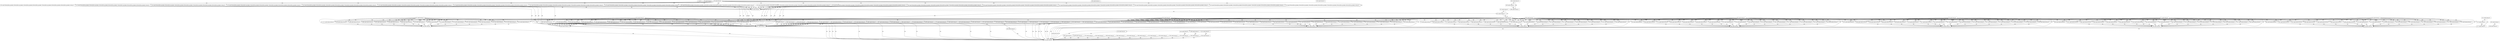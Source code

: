 digraph G {
  "1: match () ...
" [shape=box, ];
  "90: match (event_id) ...
" [shape=box, ];
  "96: match (event_id) ...
" [shape=box, ];
  "115: match (forward_flow_ip_header_2,forward_flow_tcp_header_1,forward_flow_ip_header_6,forward_flow_ip_header_7,forward_flow_tcp_header_0,forward_flow_ip_header_4,forward_flow_ip_header_5,event_id) ...
" [
  shape=box, ];
  "120: match (forward_flow_ip_header_2,forward_flow_tcp_header_1,forward_flow_ip_header_6,forward_flow_ip_header_7,forward_flow_tcp_header_0,forward_flow_ip_header_4,forward_flow_ip_header_5,event_id) ...
" [
  shape=box, ];
  "125: match (forward_flow_ip_header_2,forward_flow_tcp_header_1,forward_flow_ip_header_6,forward_flow_ip_header_7,forward_flow_tcp_header_0,forward_flow_ip_header_4,forward_flow_ip_header_5,event_id) ...
" [
  shape=box, ];
  "130: match (forward_flow_ip_header_2,forward_flow_tcp_header_1,forward_flow_ip_header_6,forward_flow_ip_header_7,forward_flow_tcp_header_0,forward_flow_ip_header_4,forward_flow_ip_header_5,event_id) ...
" [
  shape=box, ];
  "135: match (forward_flow_ip_header_2,forward_flow_tcp_header_1,forward_flow_ip_header_6,forward_flow_ip_header_7,forward_flow_tcp_header_0,forward_flow_ip_header_4,forward_flow_ip_header_5,event_id) ...
" [
  shape=box, ];
  "140: match (forward_flow_ip_header_2,forward_flow_tcp_header_1,forward_flow_ip_header_6,forward_flow_ip_header_7,forward_flow_tcp_header_0,forward_flow_ip_header_4,forward_flow_ip_header_5,event_id) ...
" [
  shape=box, ];
  "145: match (forward_flow_ip_header_2,forward_flow_tcp_header_1,forward_flow_ip_header_6,forward_flow_ip_header_7,forward_flow_tcp_header_0,forward_flow_ip_header_4,forward_flow_ip_header_5,event_id) ...
" [
  shape=box, ];
  "150: match (forward_flow_ip_header_2,forward_flow_tcp_header_1,forward_flow_ip_header_6,forward_flow_ip_header_7,forward_flow_tcp_header_0,forward_flow_ip_header_4,forward_flow_ip_header_5,event_id) ...
" [
  shape=box, ];
  "155: match (forward_flow_ip_header_2,forward_flow_tcp_header_1,forward_flow_ip_header_6,forward_flow_ip_header_7,forward_flow_tcp_header_0,forward_flow_ip_header_4,forward_flow_ip_header_5,event_id) ...
" [
  shape=box, ];
  "160: match (forward_flow_ip_header_2,forward_flow_tcp_header_1,forward_flow_ip_header_6,forward_flow_ip_header_7,forward_flow_tcp_header_0,forward_flow_ip_header_4,forward_flow_ip_header_5,event_id) ...
" [
  shape=box, ];
  "165: match (forward_flow_ip_header_2,forward_flow_tcp_header_1,forward_flow_ip_header_6,forward_flow_ip_header_7,forward_flow_tcp_header_0,forward_flow_ip_header_4,forward_flow_ip_header_5,event_id) ...
" [
  shape=box, ];
  "170: match (forward_flow_ip_header_2,forward_flow_tcp_header_1,forward_flow_ip_header_6,forward_flow_ip_header_7,forward_flow_tcp_header_0,forward_flow_ip_header_4,forward_flow_ip_header_5,event_id) ...
" [
  shape=box, ];
  "175: match (forward_flow_ip_header_2,forward_flow_tcp_header_1,forward_flow_ip_header_6,forward_flow_ip_header_7,forward_flow_tcp_header_0,forward_flow_ip_header_4,forward_flow_ip_header_5,event_id) ...
" [
  shape=box, ];
  "180: match (forward_flow_ip_header_2,forward_flow_tcp_header_1,forward_flow_ip_header_6,forward_flow_ip_header_7,forward_flow_tcp_header_0,forward_flow_ip_header_4,forward_flow_ip_header_5,event_id) ...
" [
  shape=box, ];
  "185: match (forward_flow_ip_header_2,forward_flow_tcp_header_1,forward_flow_ip_header_6,forward_flow_ip_header_7,forward_flow_tcp_header_0,forward_flow_ip_header_4,forward_flow_ip_header_5,event_id) ...
" [
  shape=box, ];
  "190: match (forward_flow_ip_header_2,forward_flow_tcp_header_1,forward_flow_ip_header_6,forward_flow_ip_header_7,forward_flow_tcp_header_0,forward_flow_ip_header_4,forward_flow_ip_header_5,event_id) ...
" [
  shape=box, ];
  "195: match (forward_flow_ip_header_2,forward_flow_tcp_header_1,forward_flow_ip_header_6,forward_flow_ip_header_7,forward_flow_tcp_header_0,forward_flow_ip_header_4,forward_flow_ip_header_5,event_id) ...
" [
  shape=box, ];
  "200: match (forward_flow_ip_header_2,forward_flow_tcp_header_1,forward_flow_ip_header_6,forward_flow_ip_header_7,forward_flow_tcp_header_0,forward_flow_ip_header_4,forward_flow_ip_header_5,event_id) ...
" [
  shape=box, ];
  "207: match (event_id) ...
" [shape=box, ];
  "210: match (event_id) ...
" [shape=box, ];
  "231: match (event_id) ...
" [shape=box, ];
  "237: match (event_id) ...
" [shape=box, ];
  "244: match (event_id) ...
" [shape=box, ];
  "250: match (event_id) ...
" [shape=box, ];
  "257: match (event_id) ...
" [shape=box, ];
  "264: match (event_id) ...
" [shape=box, ];
  "271: match (event_id) ...
" [shape=box, ];
  "278: match (event_id) ...
" [shape=box, ];
  "285: match (event_id) ...
" [shape=box, ];
  "292: match (event_id) ...
" [shape=box, ];
  "296: match (path_id,event_id) ...
" [shape=box, ];
  "301: match (path_id,event_id) ...
" [shape=box, ];
  "310: match (path_id,event_id) ...
" [shape=box, ];
  "316: match (path_id,event_id) ...
" [shape=box, ];
  "322: match (path_id,event_id) ...
" [shape=box, ];
  "328: match (path_id,event_id) ...
" [shape=box, ];
  "334: match (path_id,event_id) ...
" [shape=box, ];
  "340: match (path_id,event_id) ...
" [shape=box, ];
  "346: match (path_id,event_id) ...
" [shape=box, ];
  "349: match (path_id,event_id) ...
" [shape=box, ];
  "354: match (path_id,event_id) ...
" [shape=box, ];
  "363: match (path_id,event_id) ...
" [shape=box, ];
  "369: match (path_id,event_id) ...
" [shape=box, ];
  "375: match (path_id,event_id) ...
" [shape=box, ];
  "381: match (path_id,event_id) ...
" [shape=box, ];
  "387: match (path_id,event_id) ...
" [shape=box, ];
  "393: match (path_id,event_id) ...
" [shape=box, ];
  "399: match (path_id,event_id) ...
" [shape=box, ];
  "402: match (path_id,event_id) ...
" [shape=box, ];
  "407: match (path_id,event_id) ...
" [shape=box, ];
  "416: match (path_id,event_id) ...
" [shape=box, ];
  "422: match (path_id,event_id) ...
" [shape=box, ];
  "428: match (path_id,event_id) ...
" [shape=box, ];
  "434: match (path_id,event_id) ...
" [shape=box, ];
  "440: match (path_id,event_id) ...
" [shape=box, ];
  "446: match (path_id,event_id) ...
" [shape=box, ];
  "452: match (path_id,event_id) ...
" [shape=box, ];
  "455: match (path_id,event_id) ...
" [shape=box, ];
  "460: match (path_id,event_id) ...
" [shape=box, ];
  "469: match (path_id,event_id) ...
" [shape=box, ];
  "475: match (path_id,event_id) ...
" [shape=box, ];
  "481: match (path_id,event_id) ...
" [shape=box, ];
  "487: match (path_id,event_id) ...
" [shape=box, ];
  "493: match (path_id,event_id) ...
" [shape=box, ];
  "499: match (path_id,event_id) ...
" [shape=box, ];
  "505: match (path_id,event_id) ...
" [shape=box, ];
  "508: match (path_id,event_id) ...
" [shape=box, ];
  "513: match (path_id,event_id) ...
" [shape=box, ];
  "522: match (path_id,event_id) ...
" [shape=box, ];
  "528: match (path_id,event_id) ...
" [shape=box, ];
  "534: match (path_id,event_id) ...
" [shape=box, ];
  "540: match (path_id,event_id) ...
" [shape=box, ];
  "546: match (path_id,event_id) ...
" [shape=box, ];
  "552: match (path_id,event_id) ...
" [shape=box, ];
  "558: match (path_id,event_id) ...
" [shape=box, ];
  "561: match (path_id,event_id) ...
" [shape=box, ];
  "566: match (path_id,event_id) ...
" [shape=box, ];
  "575: match (path_id,event_id) ...
" [shape=box, ];
  "581: match (path_id,event_id) ...
" [shape=box, ];
  "587: match (path_id,event_id) ...
" [shape=box, ];
  "593: match (path_id,event_id) ...
" [shape=box, ];
  "599: match (path_id,event_id) ...
" [shape=box, ];
  "605: match (path_id,event_id) ...
" [shape=box, ];
  "611: match (path_id,event_id) ...
" [shape=box, ];
  "614: match (path_id,event_id) ...
" [shape=box, ];
  "619: match (path_id,event_id) ...
" [shape=box, ];
  "628: match (path_id,event_id) ...
" [shape=box, ];
  "634: match (path_id,event_id) ...
" [shape=box, ];
  "640: match (path_id,event_id) ...
" [shape=box, ];
  "646: match (path_id,event_id) ...
" [shape=box, ];
  "652: match (path_id,event_id) ...
" [shape=box, ];
  "658: match (path_id,event_id) ...
" [shape=box, ];
  "664: match (path_id,event_id) ...
" [shape=box, ];
  "667: match (path_id,event_id) ...
" [shape=box, ];
  "672: match (path_id,event_id) ...
" [shape=box, ];
  "681: match (path_id,event_id) ...
" [shape=box, ];
  "687: match (path_id,event_id) ...
" [shape=box, ];
  "693: match (path_id,event_id) ...
" [shape=box, ];
  "699: match (path_id,event_id) ...
" [shape=box, ];
  "705: match (path_id,event_id) ...
" [shape=box, ];
  "711: match (path_id,event_id) ...
" [shape=box, ];
  "717: match (path_id,event_id) ...
" [shape=box, ];
  "720: match (path_id,event_id) ...
" [shape=box, ];
  "725: match (path_id,event_id) ...
" [shape=box, ];
  "734: match (path_id,event_id) ...
" [shape=box, ];
  "740: match (path_id,event_id) ...
" [shape=box, ];
  "746: match (path_id,event_id) ...
" [shape=box, ];
  "752: match (path_id,event_id) ...
" [shape=box, ];
  "758: match (path_id,event_id) ...
" [shape=box, ];
  "764: match (path_id,event_id) ...
" [shape=box, ];
  "770: match (path_id,event_id) ...
" [shape=box, ];
  "773: match (path_id,event_id) ...
" [shape=box, ];
  "778: match (path_id,event_id) ...
" [shape=box, ];
  "787: match (path_id,event_id) ...
" [shape=box, ];
  "793: match (path_id,event_id) ...
" [shape=box, ];
  "799: match (path_id,event_id) ...
" [shape=box, ];
  "805: match (path_id,event_id) ...
" [shape=box, ];
  "811: match (path_id,event_id) ...
" [shape=box, ];
  "817: match (path_id,event_id) ...
" [shape=box, ];
  "823: match (path_id,event_id) ...
" [shape=box, ];
  "826: match (path_id,event_id) ...
" [shape=box, ];
  "831: match (path_id,event_id) ...
" [shape=box, ];
  "840: match (path_id,event_id) ...
" [shape=box, ];
  "846: match (path_id,event_id) ...
" [shape=box, ];
  "852: match (path_id,event_id) ...
" [shape=box, ];
  "858: match (path_id,event_id) ...
" [shape=box, ];
  "864: match (path_id,event_id) ...
" [shape=box, ];
  "870: match (path_id,event_id) ...
" [shape=box, ];
  "876: match (path_id,event_id) ...
" [shape=box, ];
  "879: match (path_id,event_id) ...
" [shape=box, ];
  "884: match (path_id,event_id) ...
" [shape=box, ];
  "893: match (path_id,event_id) ...
" [shape=box, ];
  "899: match (path_id,event_id) ...
" [shape=box, ];
  "905: match (path_id,event_id) ...
" [shape=box, ];
  "911: match (path_id,event_id) ...
" [shape=box, ];
  "917: match (path_id,event_id) ...
" [shape=box, ];
  "923: match (path_id,event_id) ...
" [shape=box, ];
  "929: match (path_id,event_id) ...
" [shape=box, ];
  "932: match (path_id,event_id) ...
" [shape=box, ];
  "937: match (path_id,event_id) ...
" [shape=box, ];
  "946: match (path_id,event_id) ...
" [shape=box, ];
  "952: match (path_id,event_id) ...
" [shape=box, ];
  "958: match (path_id,event_id) ...
" [shape=box, ];
  "964: match (path_id,event_id) ...
" [shape=box, ];
  "970: match (path_id,event_id) ...
" [shape=box, ];
  "976: match (path_id,event_id) ...
" [shape=box, ];
  "982: match (path_id,event_id) ...
" [shape=box, ];
  "985: match (path_id,event_id) ...
" [shape=box, ];
  "990: match (path_id,event_id) ...
" [shape=box, ];
  "999: match (path_id,event_id) ...
" [shape=box, ];
  "1005: match (path_id,event_id) ...
" [shape=box, ];
  "1011: match (path_id,event_id) ...
" [shape=box, ];
  "1017: match (path_id,event_id) ...
" [shape=box, ];
  "1023: match (path_id,event_id) ...
" [shape=box, ];
  "1029: match (path_id,event_id) ...
" [shape=box, ];
  "1035: match (path_id,event_id) ...
" [shape=box, ];
  "1038: match (path_id,event_id) ...
" [shape=box, ];
  "1043: match (path_id,event_id) ...
" [shape=box, ];
  "1052: match (path_id,event_id) ...
" [shape=box, ];
  "1058: match (path_id,event_id) ...
" [shape=box, ];
  "1064: match (path_id,event_id) ...
" [shape=box, ];
  "1070: match (path_id,event_id) ...
" [shape=box, ];
  "1076: match (path_id,event_id) ...
" [shape=box, ];
  "1082: match (path_id,event_id) ...
" [shape=box, ];
  "1088: match (path_id,event_id) ...
" [shape=box, ];
  "1091: match (path_id,event_id) ...
" [shape=box, ];
  "1096: match (path_id,event_id) ...
" [shape=box, ];
  "1105: match (path_id,event_id) ...
" [shape=box, ];
  "1111: match (path_id,event_id) ...
" [shape=box, ];
  "1117: match (path_id,event_id) ...
" [shape=box, ];
  "1123: match (path_id,event_id) ...
" [shape=box, ];
  "1129: match (path_id,event_id) ...
" [shape=box, ];
  "1135: match (path_id,event_id) ...
" [shape=box, ];
  "1141: match (path_id,event_id) ...
" [shape=box, ];
  "1144: match (path_id,event_id) ...
" [shape=box, ];
  "1151: match (event_id) ...
" [shape=box, ];
  "1172: match (event_id) ...
" [shape=box, ];
  "1177: match (event_id) ...
" [shape=box, ];
  "1182: match (event_id) ...
" [shape=box, ];
  "1188: match (event_id) ...
" [shape=box, ];
  "1190: match (event_id) ...
" [shape=box, ];
  "1196: match (event_id) ...
" [shape=box, ];
  "1202: match (event_id) ...
" [shape=box, ];
  "1209: match (event_id) ...
" [shape=box, ];
  "1214: match (event_id) ...
" [shape=box, ];
  "1221: match (event_id) ...
" [shape=box, ];
  "1224: match (event_id) ...
" [shape=box, ];
  "1228: match (event_id) ...
" [shape=box, ];
  "1232: match (event_id) ...
" [shape=box, ];
  "1238: match (event_id) ...
" [shape=box, ];
  "1242: match (event_id) ...
" [shape=box, ];
  "1246: match (event_id) ...
" [shape=box, ];
  "1250: match (event_id) ...
" [shape=box, ];
  "1254: match (event_id) ...
" [shape=box, ];
  "1258: match (event_id) ...
" [shape=box, ];
  "1262: match (event_id) ...
" [shape=box, ];
  "1266: match (event_id) ...
" [shape=box, ];
  "1270: match (event_id) ...
" [shape=box, ];
  "1276: match (event_id) ...
" [shape=box, ];
  "1282: match (event_id) ...
" [shape=box, ];
  "1288: match (event_id) ...
" [shape=box, ];
  "1294: match (event_id) ...
" [shape=box, ];
  "1300: match (event_id) ...
" [shape=box, ];
  "1306: match (event_id) ...
" [shape=box, ];
  "1312: match (event_id) ...
" [shape=box, ];
  "1318: match (event_id) ...
" [shape=box, ];
  "1324: match (event_id) ...
" [shape=box, ];
  "1328: match (event_id) ...
" [shape=box, ];
  "1332: match (event_id) ...
" [shape=box, ];
  "1336: match (event_id) ...
" [shape=box, ];
  "1340: match (event_id) ...
" [shape=box, ];
  "1344: match (event_id) ...
" [shape=box, ];
  "1348: match (event_id) ...
" [shape=box, ];
  "1352: match (event_id) ...
" [shape=box, ];
  "1356: match (event_id) ...
" [shape=box, ];
  "1360: match (event_id) ...
" [shape=box, ];
  "1364: match (event_id) ...
" [shape=box, ];
  "1368: match (event_id) ...
" [shape=box, ];
  "1372: match (event_id) ...
" [shape=box, ];
  "1376: match (event_id) ...
" [shape=box, ];
  "1380: match (event_id) ...
" [shape=box, ];
  "1384: match (event_id) ...
" [shape=box, ];
  "1388: match (event_id) ...
" [shape=box, ];
  "1392: match (event_id) ...
" [shape=box, ];
  "1396: match (event_id) ...
" [shape=box, ];
  "1400: match (event_id) ...
" [shape=box, ];
  "1404: match (event_id) ...
" [shape=box, ];
  "1408: match (event_id) ...
" [shape=box, ];
  "1412: match (event_id) ...
" [shape=box, ];
  "1545: match (event_id) ...
" [shape=box, ];
  "1597: match (event_id) ...
" [shape=box, ];
  "1601: match (event_id) ...
" [shape=box, ];
  "1620: match (event_id) ...
" [shape=box, ];
  "1668: match (event_id) ...
" [shape=box, ];
  
  
  "96: match (event_id) ...
" -> "115: match (forward_flow_ip_header_2,forward_flow_tcp_header_1,forward_flow_ip_header_6,forward_flow_ip_header_7,forward_flow_tcp_header_0,forward_flow_ip_header_4,forward_flow_ip_header_5,event_id) ...
" [
  label="WW", ];
  "96: match (event_id) ...
" -> "120: match (forward_flow_ip_header_2,forward_flow_tcp_header_1,forward_flow_ip_header_6,forward_flow_ip_header_7,forward_flow_tcp_header_0,forward_flow_ip_header_4,forward_flow_ip_header_5,event_id) ...
" [
  label="WW", ];
  "96: match (event_id) ...
" -> "125: match (forward_flow_ip_header_2,forward_flow_tcp_header_1,forward_flow_ip_header_6,forward_flow_ip_header_7,forward_flow_tcp_header_0,forward_flow_ip_header_4,forward_flow_ip_header_5,event_id) ...
" [
  label="WW", ];
  "96: match (event_id) ...
" -> "130: match (forward_flow_ip_header_2,forward_flow_tcp_header_1,forward_flow_ip_header_6,forward_flow_ip_header_7,forward_flow_tcp_header_0,forward_flow_ip_header_4,forward_flow_ip_header_5,event_id) ...
" [
  label="WW", ];
  "96: match (event_id) ...
" -> "135: match (forward_flow_ip_header_2,forward_flow_tcp_header_1,forward_flow_ip_header_6,forward_flow_ip_header_7,forward_flow_tcp_header_0,forward_flow_ip_header_4,forward_flow_ip_header_5,event_id) ...
" [
  label="WW", ];
  "96: match (event_id) ...
" -> "140: match (forward_flow_ip_header_2,forward_flow_tcp_header_1,forward_flow_ip_header_6,forward_flow_ip_header_7,forward_flow_tcp_header_0,forward_flow_ip_header_4,forward_flow_ip_header_5,event_id) ...
" [
  label="WW", ];
  "96: match (event_id) ...
" -> "145: match (forward_flow_ip_header_2,forward_flow_tcp_header_1,forward_flow_ip_header_6,forward_flow_ip_header_7,forward_flow_tcp_header_0,forward_flow_ip_header_4,forward_flow_ip_header_5,event_id) ...
" [
  label="WW", ];
  "96: match (event_id) ...
" -> "150: match (forward_flow_ip_header_2,forward_flow_tcp_header_1,forward_flow_ip_header_6,forward_flow_ip_header_7,forward_flow_tcp_header_0,forward_flow_ip_header_4,forward_flow_ip_header_5,event_id) ...
" [
  label="WW", ];
  "96: match (event_id) ...
" -> "155: match (forward_flow_ip_header_2,forward_flow_tcp_header_1,forward_flow_ip_header_6,forward_flow_ip_header_7,forward_flow_tcp_header_0,forward_flow_ip_header_4,forward_flow_ip_header_5,event_id) ...
" [
  label="WW", ];
  "96: match (event_id) ...
" -> "160: match (forward_flow_ip_header_2,forward_flow_tcp_header_1,forward_flow_ip_header_6,forward_flow_ip_header_7,forward_flow_tcp_header_0,forward_flow_ip_header_4,forward_flow_ip_header_5,event_id) ...
" [
  label="WW", ];
  "96: match (event_id) ...
" -> "165: match (forward_flow_ip_header_2,forward_flow_tcp_header_1,forward_flow_ip_header_6,forward_flow_ip_header_7,forward_flow_tcp_header_0,forward_flow_ip_header_4,forward_flow_ip_header_5,event_id) ...
" [
  label="WW", ];
  "96: match (event_id) ...
" -> "170: match (forward_flow_ip_header_2,forward_flow_tcp_header_1,forward_flow_ip_header_6,forward_flow_ip_header_7,forward_flow_tcp_header_0,forward_flow_ip_header_4,forward_flow_ip_header_5,event_id) ...
" [
  label="WW", ];
  "96: match (event_id) ...
" -> "175: match (forward_flow_ip_header_2,forward_flow_tcp_header_1,forward_flow_ip_header_6,forward_flow_ip_header_7,forward_flow_tcp_header_0,forward_flow_ip_header_4,forward_flow_ip_header_5,event_id) ...
" [
  label="WW", ];
  "96: match (event_id) ...
" -> "180: match (forward_flow_ip_header_2,forward_flow_tcp_header_1,forward_flow_ip_header_6,forward_flow_ip_header_7,forward_flow_tcp_header_0,forward_flow_ip_header_4,forward_flow_ip_header_5,event_id) ...
" [
  label="WW", ];
  "96: match (event_id) ...
" -> "185: match (forward_flow_ip_header_2,forward_flow_tcp_header_1,forward_flow_ip_header_6,forward_flow_ip_header_7,forward_flow_tcp_header_0,forward_flow_ip_header_4,forward_flow_ip_header_5,event_id) ...
" [
  label="WW", ];
  "96: match (event_id) ...
" -> "190: match (forward_flow_ip_header_2,forward_flow_tcp_header_1,forward_flow_ip_header_6,forward_flow_ip_header_7,forward_flow_tcp_header_0,forward_flow_ip_header_4,forward_flow_ip_header_5,event_id) ...
" [
  label="WW", ];
  "96: match (event_id) ...
" -> "195: match (forward_flow_ip_header_2,forward_flow_tcp_header_1,forward_flow_ip_header_6,forward_flow_ip_header_7,forward_flow_tcp_header_0,forward_flow_ip_header_4,forward_flow_ip_header_5,event_id) ...
" [
  label="WW", ];
  "96: match (event_id) ...
" -> "200: match (forward_flow_ip_header_2,forward_flow_tcp_header_1,forward_flow_ip_header_6,forward_flow_ip_header_7,forward_flow_tcp_header_0,forward_flow_ip_header_4,forward_flow_ip_header_5,event_id) ...
" [
  label="WW", ];
  "96: match (event_id) ...
" -> "210: match (event_id) ...
" [label="WR", ];
  "115: match (forward_flow_ip_header_2,forward_flow_tcp_header_1,forward_flow_ip_header_6,forward_flow_ip_header_7,forward_flow_tcp_header_0,forward_flow_ip_header_4,forward_flow_ip_header_5,event_id) ...
" -> "210: match (event_id) ...
" [
  label="WR", ];
  "115: match (forward_flow_ip_header_2,forward_flow_tcp_header_1,forward_flow_ip_header_6,forward_flow_ip_header_7,forward_flow_tcp_header_0,forward_flow_ip_header_4,forward_flow_ip_header_5,event_id) ...
" -> "1597: match (event_id) ...
" [
  label="RW", ];
  "120: match (forward_flow_ip_header_2,forward_flow_tcp_header_1,forward_flow_ip_header_6,forward_flow_ip_header_7,forward_flow_tcp_header_0,forward_flow_ip_header_4,forward_flow_ip_header_5,event_id) ...
" -> "210: match (event_id) ...
" [
  label="WR", ];
  "120: match (forward_flow_ip_header_2,forward_flow_tcp_header_1,forward_flow_ip_header_6,forward_flow_ip_header_7,forward_flow_tcp_header_0,forward_flow_ip_header_4,forward_flow_ip_header_5,event_id) ...
" -> "1597: match (event_id) ...
" [
  label="RW", ];
  "125: match (forward_flow_ip_header_2,forward_flow_tcp_header_1,forward_flow_ip_header_6,forward_flow_ip_header_7,forward_flow_tcp_header_0,forward_flow_ip_header_4,forward_flow_ip_header_5,event_id) ...
" -> "210: match (event_id) ...
" [
  label="WR", ];
  "125: match (forward_flow_ip_header_2,forward_flow_tcp_header_1,forward_flow_ip_header_6,forward_flow_ip_header_7,forward_flow_tcp_header_0,forward_flow_ip_header_4,forward_flow_ip_header_5,event_id) ...
" -> "1597: match (event_id) ...
" [
  label="RW", ];
  "130: match (forward_flow_ip_header_2,forward_flow_tcp_header_1,forward_flow_ip_header_6,forward_flow_ip_header_7,forward_flow_tcp_header_0,forward_flow_ip_header_4,forward_flow_ip_header_5,event_id) ...
" -> "210: match (event_id) ...
" [
  label="WR", ];
  "130: match (forward_flow_ip_header_2,forward_flow_tcp_header_1,forward_flow_ip_header_6,forward_flow_ip_header_7,forward_flow_tcp_header_0,forward_flow_ip_header_4,forward_flow_ip_header_5,event_id) ...
" -> "1597: match (event_id) ...
" [
  label="RW", ];
  "135: match (forward_flow_ip_header_2,forward_flow_tcp_header_1,forward_flow_ip_header_6,forward_flow_ip_header_7,forward_flow_tcp_header_0,forward_flow_ip_header_4,forward_flow_ip_header_5,event_id) ...
" -> "210: match (event_id) ...
" [
  label="WR", ];
  "135: match (forward_flow_ip_header_2,forward_flow_tcp_header_1,forward_flow_ip_header_6,forward_flow_ip_header_7,forward_flow_tcp_header_0,forward_flow_ip_header_4,forward_flow_ip_header_5,event_id) ...
" -> "1597: match (event_id) ...
" [
  label="RW", ];
  "140: match (forward_flow_ip_header_2,forward_flow_tcp_header_1,forward_flow_ip_header_6,forward_flow_ip_header_7,forward_flow_tcp_header_0,forward_flow_ip_header_4,forward_flow_ip_header_5,event_id) ...
" -> "210: match (event_id) ...
" [
  label="WR", ];
  "140: match (forward_flow_ip_header_2,forward_flow_tcp_header_1,forward_flow_ip_header_6,forward_flow_ip_header_7,forward_flow_tcp_header_0,forward_flow_ip_header_4,forward_flow_ip_header_5,event_id) ...
" -> "1597: match (event_id) ...
" [
  label="RW", ];
  "145: match (forward_flow_ip_header_2,forward_flow_tcp_header_1,forward_flow_ip_header_6,forward_flow_ip_header_7,forward_flow_tcp_header_0,forward_flow_ip_header_4,forward_flow_ip_header_5,event_id) ...
" -> "210: match (event_id) ...
" [
  label="WR", ];
  "145: match (forward_flow_ip_header_2,forward_flow_tcp_header_1,forward_flow_ip_header_6,forward_flow_ip_header_7,forward_flow_tcp_header_0,forward_flow_ip_header_4,forward_flow_ip_header_5,event_id) ...
" -> "1597: match (event_id) ...
" [
  label="RW", ];
  "150: match (forward_flow_ip_header_2,forward_flow_tcp_header_1,forward_flow_ip_header_6,forward_flow_ip_header_7,forward_flow_tcp_header_0,forward_flow_ip_header_4,forward_flow_ip_header_5,event_id) ...
" -> "210: match (event_id) ...
" [
  label="WR", ];
  "150: match (forward_flow_ip_header_2,forward_flow_tcp_header_1,forward_flow_ip_header_6,forward_flow_ip_header_7,forward_flow_tcp_header_0,forward_flow_ip_header_4,forward_flow_ip_header_5,event_id) ...
" -> "1597: match (event_id) ...
" [
  label="RW", ];
  "155: match (forward_flow_ip_header_2,forward_flow_tcp_header_1,forward_flow_ip_header_6,forward_flow_ip_header_7,forward_flow_tcp_header_0,forward_flow_ip_header_4,forward_flow_ip_header_5,event_id) ...
" -> "210: match (event_id) ...
" [
  label="WR", ];
  "155: match (forward_flow_ip_header_2,forward_flow_tcp_header_1,forward_flow_ip_header_6,forward_flow_ip_header_7,forward_flow_tcp_header_0,forward_flow_ip_header_4,forward_flow_ip_header_5,event_id) ...
" -> "1597: match (event_id) ...
" [
  label="RW", ];
  "160: match (forward_flow_ip_header_2,forward_flow_tcp_header_1,forward_flow_ip_header_6,forward_flow_ip_header_7,forward_flow_tcp_header_0,forward_flow_ip_header_4,forward_flow_ip_header_5,event_id) ...
" -> "210: match (event_id) ...
" [
  label="WR", ];
  "160: match (forward_flow_ip_header_2,forward_flow_tcp_header_1,forward_flow_ip_header_6,forward_flow_ip_header_7,forward_flow_tcp_header_0,forward_flow_ip_header_4,forward_flow_ip_header_5,event_id) ...
" -> "1597: match (event_id) ...
" [
  label="RW", ];
  "165: match (forward_flow_ip_header_2,forward_flow_tcp_header_1,forward_flow_ip_header_6,forward_flow_ip_header_7,forward_flow_tcp_header_0,forward_flow_ip_header_4,forward_flow_ip_header_5,event_id) ...
" -> "210: match (event_id) ...
" [
  label="WR", ];
  "165: match (forward_flow_ip_header_2,forward_flow_tcp_header_1,forward_flow_ip_header_6,forward_flow_ip_header_7,forward_flow_tcp_header_0,forward_flow_ip_header_4,forward_flow_ip_header_5,event_id) ...
" -> "1597: match (event_id) ...
" [
  label="RW", ];
  "170: match (forward_flow_ip_header_2,forward_flow_tcp_header_1,forward_flow_ip_header_6,forward_flow_ip_header_7,forward_flow_tcp_header_0,forward_flow_ip_header_4,forward_flow_ip_header_5,event_id) ...
" -> "210: match (event_id) ...
" [
  label="WR", ];
  "170: match (forward_flow_ip_header_2,forward_flow_tcp_header_1,forward_flow_ip_header_6,forward_flow_ip_header_7,forward_flow_tcp_header_0,forward_flow_ip_header_4,forward_flow_ip_header_5,event_id) ...
" -> "1597: match (event_id) ...
" [
  label="RW", ];
  "175: match (forward_flow_ip_header_2,forward_flow_tcp_header_1,forward_flow_ip_header_6,forward_flow_ip_header_7,forward_flow_tcp_header_0,forward_flow_ip_header_4,forward_flow_ip_header_5,event_id) ...
" -> "210: match (event_id) ...
" [
  label="WR", ];
  "175: match (forward_flow_ip_header_2,forward_flow_tcp_header_1,forward_flow_ip_header_6,forward_flow_ip_header_7,forward_flow_tcp_header_0,forward_flow_ip_header_4,forward_flow_ip_header_5,event_id) ...
" -> "1597: match (event_id) ...
" [
  label="RW", ];
  "180: match (forward_flow_ip_header_2,forward_flow_tcp_header_1,forward_flow_ip_header_6,forward_flow_ip_header_7,forward_flow_tcp_header_0,forward_flow_ip_header_4,forward_flow_ip_header_5,event_id) ...
" -> "210: match (event_id) ...
" [
  label="WR", ];
  "180: match (forward_flow_ip_header_2,forward_flow_tcp_header_1,forward_flow_ip_header_6,forward_flow_ip_header_7,forward_flow_tcp_header_0,forward_flow_ip_header_4,forward_flow_ip_header_5,event_id) ...
" -> "1597: match (event_id) ...
" [
  label="RW", ];
  "185: match (forward_flow_ip_header_2,forward_flow_tcp_header_1,forward_flow_ip_header_6,forward_flow_ip_header_7,forward_flow_tcp_header_0,forward_flow_ip_header_4,forward_flow_ip_header_5,event_id) ...
" -> "210: match (event_id) ...
" [
  label="WR", ];
  "185: match (forward_flow_ip_header_2,forward_flow_tcp_header_1,forward_flow_ip_header_6,forward_flow_ip_header_7,forward_flow_tcp_header_0,forward_flow_ip_header_4,forward_flow_ip_header_5,event_id) ...
" -> "1597: match (event_id) ...
" [
  label="RW", ];
  "190: match (forward_flow_ip_header_2,forward_flow_tcp_header_1,forward_flow_ip_header_6,forward_flow_ip_header_7,forward_flow_tcp_header_0,forward_flow_ip_header_4,forward_flow_ip_header_5,event_id) ...
" -> "210: match (event_id) ...
" [
  label="WR", ];
  "190: match (forward_flow_ip_header_2,forward_flow_tcp_header_1,forward_flow_ip_header_6,forward_flow_ip_header_7,forward_flow_tcp_header_0,forward_flow_ip_header_4,forward_flow_ip_header_5,event_id) ...
" -> "1597: match (event_id) ...
" [
  label="RW", ];
  "195: match (forward_flow_ip_header_2,forward_flow_tcp_header_1,forward_flow_ip_header_6,forward_flow_ip_header_7,forward_flow_tcp_header_0,forward_flow_ip_header_4,forward_flow_ip_header_5,event_id) ...
" -> "210: match (event_id) ...
" [
  label="WR", ];
  "195: match (forward_flow_ip_header_2,forward_flow_tcp_header_1,forward_flow_ip_header_6,forward_flow_ip_header_7,forward_flow_tcp_header_0,forward_flow_ip_header_4,forward_flow_ip_header_5,event_id) ...
" -> "1597: match (event_id) ...
" [
  label="RW", ];
  "200: match (forward_flow_ip_header_2,forward_flow_tcp_header_1,forward_flow_ip_header_6,forward_flow_ip_header_7,forward_flow_tcp_header_0,forward_flow_ip_header_4,forward_flow_ip_header_5,event_id) ...
" -> "210: match (event_id) ...
" [
  label="WR", ];
  "200: match (forward_flow_ip_header_2,forward_flow_tcp_header_1,forward_flow_ip_header_6,forward_flow_ip_header_7,forward_flow_tcp_header_0,forward_flow_ip_header_4,forward_flow_ip_header_5,event_id) ...
" -> "1597: match (event_id) ...
" [
  label="RW", ];
  "207: match (event_id) ...
" -> "231: match (event_id) ...
" [label="WW", ];
  "207: match (event_id) ...
" -> "237: match (event_id) ...
" [label="WR", ];
  "210: match (event_id) ...
" -> "231: match (event_id) ...
" [label="WR", ];
  "231: match (event_id) ...
" -> "237: match (event_id) ...
" [label="WR", ];
  "237: match (event_id) ...
" -> "296: match (path_id,event_id) ...
" [
  label="WR", ];
  "237: match (event_id) ...
" -> "301: match (path_id,event_id) ...
" [
  label="WR", ];
  "237: match (event_id) ...
" -> "310: match (path_id,event_id) ...
" [
  label="WR", ];
  "237: match (event_id) ...
" -> "316: match (path_id,event_id) ...
" [
  label="WR", ];
  "237: match (event_id) ...
" -> "322: match (path_id,event_id) ...
" [
  label="WR", ];
  "237: match (event_id) ...
" -> "328: match (path_id,event_id) ...
" [
  label="WR", ];
  "237: match (event_id) ...
" -> "334: match (path_id,event_id) ...
" [
  label="WR", ];
  "237: match (event_id) ...
" -> "340: match (path_id,event_id) ...
" [
  label="WR", ];
  "237: match (event_id) ...
" -> "346: match (path_id,event_id) ...
" [
  label="WR", ];
  "237: match (event_id) ...
" -> "349: match (path_id,event_id) ...
" [
  label="WR", ];
  "237: match (event_id) ...
" -> "354: match (path_id,event_id) ...
" [
  label="WR", ];
  "237: match (event_id) ...
" -> "363: match (path_id,event_id) ...
" [
  label="WR", ];
  "237: match (event_id) ...
" -> "369: match (path_id,event_id) ...
" [
  label="WR", ];
  "237: match (event_id) ...
" -> "375: match (path_id,event_id) ...
" [
  label="WR", ];
  "237: match (event_id) ...
" -> "381: match (path_id,event_id) ...
" [
  label="WR", ];
  "237: match (event_id) ...
" -> "387: match (path_id,event_id) ...
" [
  label="WR", ];
  "237: match (event_id) ...
" -> "393: match (path_id,event_id) ...
" [
  label="WR", ];
  "237: match (event_id) ...
" -> "399: match (path_id,event_id) ...
" [
  label="WR", ];
  "237: match (event_id) ...
" -> "402: match (path_id,event_id) ...
" [
  label="WR", ];
  "237: match (event_id) ...
" -> "407: match (path_id,event_id) ...
" [
  label="WR", ];
  "237: match (event_id) ...
" -> "416: match (path_id,event_id) ...
" [
  label="WR", ];
  "237: match (event_id) ...
" -> "422: match (path_id,event_id) ...
" [
  label="WR", ];
  "237: match (event_id) ...
" -> "428: match (path_id,event_id) ...
" [
  label="WR", ];
  "237: match (event_id) ...
" -> "434: match (path_id,event_id) ...
" [
  label="WR", ];
  "237: match (event_id) ...
" -> "440: match (path_id,event_id) ...
" [
  label="WR", ];
  "237: match (event_id) ...
" -> "446: match (path_id,event_id) ...
" [
  label="WR", ];
  "237: match (event_id) ...
" -> "452: match (path_id,event_id) ...
" [
  label="WR", ];
  "237: match (event_id) ...
" -> "455: match (path_id,event_id) ...
" [
  label="WR", ];
  "237: match (event_id) ...
" -> "460: match (path_id,event_id) ...
" [
  label="WR", ];
  "237: match (event_id) ...
" -> "469: match (path_id,event_id) ...
" [
  label="WR", ];
  "237: match (event_id) ...
" -> "475: match (path_id,event_id) ...
" [
  label="WR", ];
  "237: match (event_id) ...
" -> "481: match (path_id,event_id) ...
" [
  label="WR", ];
  "237: match (event_id) ...
" -> "487: match (path_id,event_id) ...
" [
  label="WR", ];
  "237: match (event_id) ...
" -> "493: match (path_id,event_id) ...
" [
  label="WR", ];
  "237: match (event_id) ...
" -> "499: match (path_id,event_id) ...
" [
  label="WR", ];
  "237: match (event_id) ...
" -> "505: match (path_id,event_id) ...
" [
  label="WR", ];
  "237: match (event_id) ...
" -> "508: match (path_id,event_id) ...
" [
  label="WR", ];
  "237: match (event_id) ...
" -> "513: match (path_id,event_id) ...
" [
  label="WR", ];
  "237: match (event_id) ...
" -> "522: match (path_id,event_id) ...
" [
  label="WR", ];
  "237: match (event_id) ...
" -> "528: match (path_id,event_id) ...
" [
  label="WR", ];
  "237: match (event_id) ...
" -> "534: match (path_id,event_id) ...
" [
  label="WR", ];
  "237: match (event_id) ...
" -> "540: match (path_id,event_id) ...
" [
  label="WR", ];
  "237: match (event_id) ...
" -> "546: match (path_id,event_id) ...
" [
  label="WR", ];
  "237: match (event_id) ...
" -> "552: match (path_id,event_id) ...
" [
  label="WR", ];
  "237: match (event_id) ...
" -> "558: match (path_id,event_id) ...
" [
  label="WR", ];
  "237: match (event_id) ...
" -> "561: match (path_id,event_id) ...
" [
  label="WR", ];
  "237: match (event_id) ...
" -> "566: match (path_id,event_id) ...
" [
  label="WR", ];
  "237: match (event_id) ...
" -> "575: match (path_id,event_id) ...
" [
  label="WR", ];
  "237: match (event_id) ...
" -> "581: match (path_id,event_id) ...
" [
  label="WR", ];
  "237: match (event_id) ...
" -> "587: match (path_id,event_id) ...
" [
  label="WR", ];
  "237: match (event_id) ...
" -> "593: match (path_id,event_id) ...
" [
  label="WR", ];
  "237: match (event_id) ...
" -> "599: match (path_id,event_id) ...
" [
  label="WR", ];
  "237: match (event_id) ...
" -> "605: match (path_id,event_id) ...
" [
  label="WR", ];
  "237: match (event_id) ...
" -> "611: match (path_id,event_id) ...
" [
  label="WR", ];
  "237: match (event_id) ...
" -> "614: match (path_id,event_id) ...
" [
  label="WR", ];
  "237: match (event_id) ...
" -> "619: match (path_id,event_id) ...
" [
  label="WR", ];
  "237: match (event_id) ...
" -> "628: match (path_id,event_id) ...
" [
  label="WR", ];
  "237: match (event_id) ...
" -> "634: match (path_id,event_id) ...
" [
  label="WR", ];
  "237: match (event_id) ...
" -> "640: match (path_id,event_id) ...
" [
  label="WR", ];
  "237: match (event_id) ...
" -> "646: match (path_id,event_id) ...
" [
  label="WR", ];
  "237: match (event_id) ...
" -> "652: match (path_id,event_id) ...
" [
  label="WR", ];
  "237: match (event_id) ...
" -> "658: match (path_id,event_id) ...
" [
  label="WR", ];
  "237: match (event_id) ...
" -> "664: match (path_id,event_id) ...
" [
  label="WR", ];
  "237: match (event_id) ...
" -> "667: match (path_id,event_id) ...
" [
  label="WR", ];
  "237: match (event_id) ...
" -> "672: match (path_id,event_id) ...
" [
  label="WR", ];
  "237: match (event_id) ...
" -> "681: match (path_id,event_id) ...
" [
  label="WR", ];
  "237: match (event_id) ...
" -> "687: match (path_id,event_id) ...
" [
  label="WR", ];
  "237: match (event_id) ...
" -> "693: match (path_id,event_id) ...
" [
  label="WR", ];
  "237: match (event_id) ...
" -> "699: match (path_id,event_id) ...
" [
  label="WR", ];
  "237: match (event_id) ...
" -> "705: match (path_id,event_id) ...
" [
  label="WR", ];
  "237: match (event_id) ...
" -> "711: match (path_id,event_id) ...
" [
  label="WR", ];
  "237: match (event_id) ...
" -> "717: match (path_id,event_id) ...
" [
  label="WR", ];
  "237: match (event_id) ...
" -> "720: match (path_id,event_id) ...
" [
  label="WR", ];
  "237: match (event_id) ...
" -> "725: match (path_id,event_id) ...
" [
  label="WR", ];
  "237: match (event_id) ...
" -> "734: match (path_id,event_id) ...
" [
  label="WR", ];
  "237: match (event_id) ...
" -> "740: match (path_id,event_id) ...
" [
  label="WR", ];
  "237: match (event_id) ...
" -> "746: match (path_id,event_id) ...
" [
  label="WR", ];
  "237: match (event_id) ...
" -> "752: match (path_id,event_id) ...
" [
  label="WR", ];
  "237: match (event_id) ...
" -> "758: match (path_id,event_id) ...
" [
  label="WR", ];
  "237: match (event_id) ...
" -> "764: match (path_id,event_id) ...
" [
  label="WR", ];
  "237: match (event_id) ...
" -> "770: match (path_id,event_id) ...
" [
  label="WR", ];
  "237: match (event_id) ...
" -> "773: match (path_id,event_id) ...
" [
  label="WR", ];
  "237: match (event_id) ...
" -> "778: match (path_id,event_id) ...
" [
  label="WR", ];
  "237: match (event_id) ...
" -> "787: match (path_id,event_id) ...
" [
  label="WR", ];
  "237: match (event_id) ...
" -> "793: match (path_id,event_id) ...
" [
  label="WR", ];
  "237: match (event_id) ...
" -> "799: match (path_id,event_id) ...
" [
  label="WR", ];
  "237: match (event_id) ...
" -> "805: match (path_id,event_id) ...
" [
  label="WR", ];
  "237: match (event_id) ...
" -> "811: match (path_id,event_id) ...
" [
  label="WR", ];
  "237: match (event_id) ...
" -> "817: match (path_id,event_id) ...
" [
  label="WR", ];
  "237: match (event_id) ...
" -> "823: match (path_id,event_id) ...
" [
  label="WR", ];
  "237: match (event_id) ...
" -> "826: match (path_id,event_id) ...
" [
  label="WR", ];
  "237: match (event_id) ...
" -> "831: match (path_id,event_id) ...
" [
  label="WR", ];
  "237: match (event_id) ...
" -> "840: match (path_id,event_id) ...
" [
  label="WR", ];
  "237: match (event_id) ...
" -> "846: match (path_id,event_id) ...
" [
  label="WR", ];
  "237: match (event_id) ...
" -> "852: match (path_id,event_id) ...
" [
  label="WR", ];
  "237: match (event_id) ...
" -> "858: match (path_id,event_id) ...
" [
  label="WR", ];
  "237: match (event_id) ...
" -> "864: match (path_id,event_id) ...
" [
  label="WR", ];
  "237: match (event_id) ...
" -> "870: match (path_id,event_id) ...
" [
  label="WR", ];
  "237: match (event_id) ...
" -> "876: match (path_id,event_id) ...
" [
  label="WR", ];
  "237: match (event_id) ...
" -> "879: match (path_id,event_id) ...
" [
  label="WR", ];
  "237: match (event_id) ...
" -> "884: match (path_id,event_id) ...
" [
  label="WR", ];
  "237: match (event_id) ...
" -> "893: match (path_id,event_id) ...
" [
  label="WR", ];
  "237: match (event_id) ...
" -> "899: match (path_id,event_id) ...
" [
  label="WR", ];
  "237: match (event_id) ...
" -> "905: match (path_id,event_id) ...
" [
  label="WR", ];
  "237: match (event_id) ...
" -> "911: match (path_id,event_id) ...
" [
  label="WR", ];
  "237: match (event_id) ...
" -> "917: match (path_id,event_id) ...
" [
  label="WR", ];
  "237: match (event_id) ...
" -> "923: match (path_id,event_id) ...
" [
  label="WR", ];
  "237: match (event_id) ...
" -> "929: match (path_id,event_id) ...
" [
  label="WR", ];
  "237: match (event_id) ...
" -> "932: match (path_id,event_id) ...
" [
  label="WR", ];
  "237: match (event_id) ...
" -> "937: match (path_id,event_id) ...
" [
  label="WR", ];
  "237: match (event_id) ...
" -> "946: match (path_id,event_id) ...
" [
  label="WR", ];
  "237: match (event_id) ...
" -> "952: match (path_id,event_id) ...
" [
  label="WR", ];
  "237: match (event_id) ...
" -> "958: match (path_id,event_id) ...
" [
  label="WR", ];
  "237: match (event_id) ...
" -> "964: match (path_id,event_id) ...
" [
  label="WR", ];
  "237: match (event_id) ...
" -> "970: match (path_id,event_id) ...
" [
  label="WR", ];
  "237: match (event_id) ...
" -> "976: match (path_id,event_id) ...
" [
  label="WR", ];
  "237: match (event_id) ...
" -> "982: match (path_id,event_id) ...
" [
  label="WR", ];
  "237: match (event_id) ...
" -> "985: match (path_id,event_id) ...
" [
  label="WR", ];
  "237: match (event_id) ...
" -> "990: match (path_id,event_id) ...
" [
  label="WR", ];
  "237: match (event_id) ...
" -> "999: match (path_id,event_id) ...
" [
  label="WR", ];
  "237: match (event_id) ...
" -> "1005: match (path_id,event_id) ...
" [
  label="WR", ];
  "237: match (event_id) ...
" -> "1011: match (path_id,event_id) ...
" [
  label="WR", ];
  "237: match (event_id) ...
" -> "1017: match (path_id,event_id) ...
" [
  label="WR", ];
  "237: match (event_id) ...
" -> "1023: match (path_id,event_id) ...
" [
  label="WR", ];
  "237: match (event_id) ...
" -> "1029: match (path_id,event_id) ...
" [
  label="WR", ];
  "237: match (event_id) ...
" -> "1035: match (path_id,event_id) ...
" [
  label="WR", ];
  "237: match (event_id) ...
" -> "1038: match (path_id,event_id) ...
" [
  label="WR", ];
  "237: match (event_id) ...
" -> "1043: match (path_id,event_id) ...
" [
  label="WR", ];
  "237: match (event_id) ...
" -> "1052: match (path_id,event_id) ...
" [
  label="WR", ];
  "237: match (event_id) ...
" -> "1058: match (path_id,event_id) ...
" [
  label="WR", ];
  "237: match (event_id) ...
" -> "1064: match (path_id,event_id) ...
" [
  label="WR", ];
  "237: match (event_id) ...
" -> "1070: match (path_id,event_id) ...
" [
  label="WR", ];
  "237: match (event_id) ...
" -> "1076: match (path_id,event_id) ...
" [
  label="WR", ];
  "237: match (event_id) ...
" -> "1082: match (path_id,event_id) ...
" [
  label="WR", ];
  "237: match (event_id) ...
" -> "1088: match (path_id,event_id) ...
" [
  label="WR", ];
  "237: match (event_id) ...
" -> "1091: match (path_id,event_id) ...
" [
  label="WR", ];
  "237: match (event_id) ...
" -> "1096: match (path_id,event_id) ...
" [
  label="WR", ];
  "237: match (event_id) ...
" -> "1105: match (path_id,event_id) ...
" [
  label="WR", ];
  "237: match (event_id) ...
" -> "1111: match (path_id,event_id) ...
" [
  label="WR", ];
  "237: match (event_id) ...
" -> "1117: match (path_id,event_id) ...
" [
  label="WR", ];
  "237: match (event_id) ...
" -> "1123: match (path_id,event_id) ...
" [
  label="WR", ];
  "237: match (event_id) ...
" -> "1129: match (path_id,event_id) ...
" [
  label="WR", ];
  "237: match (event_id) ...
" -> "1135: match (path_id,event_id) ...
" [
  label="WR", ];
  "237: match (event_id) ...
" -> "1141: match (path_id,event_id) ...
" [
  label="WR", ];
  "237: match (event_id) ...
" -> "1144: match (path_id,event_id) ...
" [
  label="WR", ];
  "237: match (event_id) ...
" -> "1172: match (event_id) ...
" [label="WR", ];
  "237: match (event_id) ...
" -> "1196: match (event_id) ...
" [label="WR", ];
  "244: match (event_id) ...
" -> "301: match (path_id,event_id) ...
" [
  label="WW", ];
  "244: match (event_id) ...
" -> "354: match (path_id,event_id) ...
" [
  label="WW", ];
  "244: match (event_id) ...
" -> "407: match (path_id,event_id) ...
" [
  label="WW", ];
  "244: match (event_id) ...
" -> "460: match (path_id,event_id) ...
" [
  label="WW", ];
  "244: match (event_id) ...
" -> "513: match (path_id,event_id) ...
" [
  label="WW", ];
  "244: match (event_id) ...
" -> "566: match (path_id,event_id) ...
" [
  label="WW", ];
  "244: match (event_id) ...
" -> "619: match (path_id,event_id) ...
" [
  label="WW", ];
  "244: match (event_id) ...
" -> "672: match (path_id,event_id) ...
" [
  label="WW", ];
  "244: match (event_id) ...
" -> "725: match (path_id,event_id) ...
" [
  label="WW", ];
  "244: match (event_id) ...
" -> "778: match (path_id,event_id) ...
" [
  label="WW", ];
  "244: match (event_id) ...
" -> "831: match (path_id,event_id) ...
" [
  label="WW", ];
  "244: match (event_id) ...
" -> "884: match (path_id,event_id) ...
" [
  label="WW", ];
  "244: match (event_id) ...
" -> "937: match (path_id,event_id) ...
" [
  label="WW", ];
  "244: match (event_id) ...
" -> "990: match (path_id,event_id) ...
" [
  label="WW", ];
  "244: match (event_id) ...
" -> "1043: match (path_id,event_id) ...
" [
  label="WW", ];
  "244: match (event_id) ...
" -> "1096: match (path_id,event_id) ...
" [
  label="WW", ];
  "244: match (event_id) ...
" -> "1242: match (event_id) ...
" [label="WR", ];
  "250: match (event_id) ...
" -> "310: match (path_id,event_id) ...
" [
  label="WW", ];
  "250: match (event_id) ...
" -> "363: match (path_id,event_id) ...
" [
  label="WW", ];
  "250: match (event_id) ...
" -> "416: match (path_id,event_id) ...
" [
  label="WW", ];
  "250: match (event_id) ...
" -> "469: match (path_id,event_id) ...
" [
  label="WW", ];
  "250: match (event_id) ...
" -> "522: match (path_id,event_id) ...
" [
  label="WW", ];
  "250: match (event_id) ...
" -> "575: match (path_id,event_id) ...
" [
  label="WW", ];
  "250: match (event_id) ...
" -> "628: match (path_id,event_id) ...
" [
  label="WW", ];
  "250: match (event_id) ...
" -> "681: match (path_id,event_id) ...
" [
  label="WW", ];
  "250: match (event_id) ...
" -> "734: match (path_id,event_id) ...
" [
  label="WW", ];
  "250: match (event_id) ...
" -> "787: match (path_id,event_id) ...
" [
  label="WW", ];
  "250: match (event_id) ...
" -> "840: match (path_id,event_id) ...
" [
  label="WW", ];
  "250: match (event_id) ...
" -> "893: match (path_id,event_id) ...
" [
  label="WW", ];
  "250: match (event_id) ...
" -> "946: match (path_id,event_id) ...
" [
  label="WW", ];
  "250: match (event_id) ...
" -> "999: match (path_id,event_id) ...
" [
  label="WW", ];
  "250: match (event_id) ...
" -> "1052: match (path_id,event_id) ...
" [
  label="WW", ];
  "250: match (event_id) ...
" -> "1105: match (path_id,event_id) ...
" [
  label="WW", ];
  "250: match (event_id) ...
" -> "1246: match (event_id) ...
" [label="WR", ];
  "257: match (event_id) ...
" -> "316: match (path_id,event_id) ...
" [
  label="WW", ];
  "257: match (event_id) ...
" -> "369: match (path_id,event_id) ...
" [
  label="WW", ];
  "257: match (event_id) ...
" -> "422: match (path_id,event_id) ...
" [
  label="WW", ];
  "257: match (event_id) ...
" -> "475: match (path_id,event_id) ...
" [
  label="WW", ];
  "257: match (event_id) ...
" -> "528: match (path_id,event_id) ...
" [
  label="WW", ];
  "257: match (event_id) ...
" -> "581: match (path_id,event_id) ...
" [
  label="WW", ];
  "257: match (event_id) ...
" -> "634: match (path_id,event_id) ...
" [
  label="WW", ];
  "257: match (event_id) ...
" -> "687: match (path_id,event_id) ...
" [
  label="WW", ];
  "257: match (event_id) ...
" -> "740: match (path_id,event_id) ...
" [
  label="WW", ];
  "257: match (event_id) ...
" -> "793: match (path_id,event_id) ...
" [
  label="WW", ];
  "257: match (event_id) ...
" -> "846: match (path_id,event_id) ...
" [
  label="WW", ];
  "257: match (event_id) ...
" -> "899: match (path_id,event_id) ...
" [
  label="WW", ];
  "257: match (event_id) ...
" -> "952: match (path_id,event_id) ...
" [
  label="WW", ];
  "257: match (event_id) ...
" -> "1005: match (path_id,event_id) ...
" [
  label="WW", ];
  "257: match (event_id) ...
" -> "1058: match (path_id,event_id) ...
" [
  label="WW", ];
  "257: match (event_id) ...
" -> "1111: match (path_id,event_id) ...
" [
  label="WW", ];
  "257: match (event_id) ...
" -> "1250: match (event_id) ...
" [label="WR", ];
  "264: match (event_id) ...
" -> "322: match (path_id,event_id) ...
" [
  label="WW", ];
  "264: match (event_id) ...
" -> "375: match (path_id,event_id) ...
" [
  label="WW", ];
  "264: match (event_id) ...
" -> "428: match (path_id,event_id) ...
" [
  label="WW", ];
  "264: match (event_id) ...
" -> "481: match (path_id,event_id) ...
" [
  label="WW", ];
  "264: match (event_id) ...
" -> "534: match (path_id,event_id) ...
" [
  label="WW", ];
  "264: match (event_id) ...
" -> "587: match (path_id,event_id) ...
" [
  label="WW", ];
  "264: match (event_id) ...
" -> "640: match (path_id,event_id) ...
" [
  label="WW", ];
  "264: match (event_id) ...
" -> "693: match (path_id,event_id) ...
" [
  label="WW", ];
  "264: match (event_id) ...
" -> "746: match (path_id,event_id) ...
" [
  label="WW", ];
  "264: match (event_id) ...
" -> "799: match (path_id,event_id) ...
" [
  label="WW", ];
  "264: match (event_id) ...
" -> "852: match (path_id,event_id) ...
" [
  label="WW", ];
  "264: match (event_id) ...
" -> "905: match (path_id,event_id) ...
" [
  label="WW", ];
  "264: match (event_id) ...
" -> "958: match (path_id,event_id) ...
" [
  label="WW", ];
  "264: match (event_id) ...
" -> "1011: match (path_id,event_id) ...
" [
  label="WW", ];
  "264: match (event_id) ...
" -> "1064: match (path_id,event_id) ...
" [
  label="WW", ];
  "264: match (event_id) ...
" -> "1117: match (path_id,event_id) ...
" [
  label="WW", ];
  "264: match (event_id) ...
" -> "1254: match (event_id) ...
" [label="WR", ];
  "271: match (event_id) ...
" -> "328: match (path_id,event_id) ...
" [
  label="WW", ];
  "271: match (event_id) ...
" -> "381: match (path_id,event_id) ...
" [
  label="WW", ];
  "271: match (event_id) ...
" -> "434: match (path_id,event_id) ...
" [
  label="WW", ];
  "271: match (event_id) ...
" -> "487: match (path_id,event_id) ...
" [
  label="WW", ];
  "271: match (event_id) ...
" -> "540: match (path_id,event_id) ...
" [
  label="WW", ];
  "271: match (event_id) ...
" -> "593: match (path_id,event_id) ...
" [
  label="WW", ];
  "271: match (event_id) ...
" -> "646: match (path_id,event_id) ...
" [
  label="WW", ];
  "271: match (event_id) ...
" -> "699: match (path_id,event_id) ...
" [
  label="WW", ];
  "271: match (event_id) ...
" -> "752: match (path_id,event_id) ...
" [
  label="WW", ];
  "271: match (event_id) ...
" -> "805: match (path_id,event_id) ...
" [
  label="WW", ];
  "271: match (event_id) ...
" -> "858: match (path_id,event_id) ...
" [
  label="WW", ];
  "271: match (event_id) ...
" -> "911: match (path_id,event_id) ...
" [
  label="WW", ];
  "271: match (event_id) ...
" -> "964: match (path_id,event_id) ...
" [
  label="WW", ];
  "271: match (event_id) ...
" -> "1017: match (path_id,event_id) ...
" [
  label="WW", ];
  "271: match (event_id) ...
" -> "1070: match (path_id,event_id) ...
" [
  label="WW", ];
  "271: match (event_id) ...
" -> "1123: match (path_id,event_id) ...
" [
  label="WW", ];
  "271: match (event_id) ...
" -> "1258: match (event_id) ...
" [label="WR", ];
  "278: match (event_id) ...
" -> "334: match (path_id,event_id) ...
" [
  label="WW", ];
  "278: match (event_id) ...
" -> "387: match (path_id,event_id) ...
" [
  label="WW", ];
  "278: match (event_id) ...
" -> "440: match (path_id,event_id) ...
" [
  label="WW", ];
  "278: match (event_id) ...
" -> "493: match (path_id,event_id) ...
" [
  label="WW", ];
  "278: match (event_id) ...
" -> "546: match (path_id,event_id) ...
" [
  label="WW", ];
  "278: match (event_id) ...
" -> "599: match (path_id,event_id) ...
" [
  label="WW", ];
  "278: match (event_id) ...
" -> "652: match (path_id,event_id) ...
" [
  label="WW", ];
  "278: match (event_id) ...
" -> "705: match (path_id,event_id) ...
" [
  label="WW", ];
  "278: match (event_id) ...
" -> "758: match (path_id,event_id) ...
" [
  label="WW", ];
  "278: match (event_id) ...
" -> "811: match (path_id,event_id) ...
" [
  label="WW", ];
  "278: match (event_id) ...
" -> "864: match (path_id,event_id) ...
" [
  label="WW", ];
  "278: match (event_id) ...
" -> "917: match (path_id,event_id) ...
" [
  label="WW", ];
  "278: match (event_id) ...
" -> "970: match (path_id,event_id) ...
" [
  label="WW", ];
  "278: match (event_id) ...
" -> "1023: match (path_id,event_id) ...
" [
  label="WW", ];
  "278: match (event_id) ...
" -> "1076: match (path_id,event_id) ...
" [
  label="WW", ];
  "278: match (event_id) ...
" -> "1129: match (path_id,event_id) ...
" [
  label="WW", ];
  "278: match (event_id) ...
" -> "1262: match (event_id) ...
" [label="WR", ];
  "285: match (event_id) ...
" -> "340: match (path_id,event_id) ...
" [
  label="WW", ];
  "285: match (event_id) ...
" -> "393: match (path_id,event_id) ...
" [
  label="WW", ];
  "285: match (event_id) ...
" -> "446: match (path_id,event_id) ...
" [
  label="WW", ];
  "285: match (event_id) ...
" -> "499: match (path_id,event_id) ...
" [
  label="WW", ];
  "285: match (event_id) ...
" -> "552: match (path_id,event_id) ...
" [
  label="WW", ];
  "285: match (event_id) ...
" -> "605: match (path_id,event_id) ...
" [
  label="WW", ];
  "285: match (event_id) ...
" -> "658: match (path_id,event_id) ...
" [
  label="WW", ];
  "285: match (event_id) ...
" -> "711: match (path_id,event_id) ...
" [
  label="WW", ];
  "285: match (event_id) ...
" -> "764: match (path_id,event_id) ...
" [
  label="WW", ];
  "285: match (event_id) ...
" -> "817: match (path_id,event_id) ...
" [
  label="WW", ];
  "285: match (event_id) ...
" -> "870: match (path_id,event_id) ...
" [
  label="WW", ];
  "285: match (event_id) ...
" -> "923: match (path_id,event_id) ...
" [
  label="WW", ];
  "285: match (event_id) ...
" -> "976: match (path_id,event_id) ...
" [
  label="WW", ];
  "285: match (event_id) ...
" -> "1029: match (path_id,event_id) ...
" [
  label="WW", ];
  "285: match (event_id) ...
" -> "1082: match (path_id,event_id) ...
" [
  label="WW", ];
  "285: match (event_id) ...
" -> "1135: match (path_id,event_id) ...
" [
  label="WW", ];
  "285: match (event_id) ...
" -> "1266: match (event_id) ...
" [label="WR", ];
  "292: match (event_id) ...
" -> "346: match (path_id,event_id) ...
" [
  label="WW", ];
  "292: match (event_id) ...
" -> "399: match (path_id,event_id) ...
" [
  label="WW", ];
  "292: match (event_id) ...
" -> "452: match (path_id,event_id) ...
" [
  label="WW", ];
  "292: match (event_id) ...
" -> "505: match (path_id,event_id) ...
" [
  label="WW", ];
  "292: match (event_id) ...
" -> "558: match (path_id,event_id) ...
" [
  label="WW", ];
  "292: match (event_id) ...
" -> "611: match (path_id,event_id) ...
" [
  label="WW", ];
  "292: match (event_id) ...
" -> "664: match (path_id,event_id) ...
" [
  label="WW", ];
  "292: match (event_id) ...
" -> "717: match (path_id,event_id) ...
" [
  label="WW", ];
  "292: match (event_id) ...
" -> "770: match (path_id,event_id) ...
" [
  label="WW", ];
  "292: match (event_id) ...
" -> "823: match (path_id,event_id) ...
" [
  label="WW", ];
  "292: match (event_id) ...
" -> "876: match (path_id,event_id) ...
" [
  label="WW", ];
  "292: match (event_id) ...
" -> "929: match (path_id,event_id) ...
" [
  label="WW", ];
  "292: match (event_id) ...
" -> "982: match (path_id,event_id) ...
" [
  label="WW", ];
  "292: match (event_id) ...
" -> "1035: match (path_id,event_id) ...
" [
  label="WW", ];
  "292: match (event_id) ...
" -> "1088: match (path_id,event_id) ...
" [
  label="WW", ];
  "292: match (event_id) ...
" -> "1141: match (path_id,event_id) ...
" [
  label="WW", ];
  "292: match (event_id) ...
" -> "1270: match (event_id) ...
" [label="WR", ];
  "301: match (path_id,event_id) ...
" -> "1242: match (event_id) ...
" [
  label="WR", ];
  "310: match (path_id,event_id) ...
" -> "1246: match (event_id) ...
" [
  label="WR", ];
  "310: match (path_id,event_id) ...
" -> "1597: match (event_id) ...
" [
  label="RW", ];
  "316: match (path_id,event_id) ...
" -> "1250: match (event_id) ...
" [
  label="WR", ];
  "322: match (path_id,event_id) ...
" -> "1254: match (event_id) ...
" [
  label="WR", ];
  "328: match (path_id,event_id) ...
" -> "1258: match (event_id) ...
" [
  label="WR", ];
  "334: match (path_id,event_id) ...
" -> "1262: match (event_id) ...
" [
  label="WR", ];
  "340: match (path_id,event_id) ...
" -> "1266: match (event_id) ...
" [
  label="WR", ];
  "346: match (path_id,event_id) ...
" -> "1270: match (event_id) ...
" [
  label="WR", ];
  "354: match (path_id,event_id) ...
" -> "1242: match (event_id) ...
" [
  label="WR", ];
  "363: match (path_id,event_id) ...
" -> "1246: match (event_id) ...
" [
  label="WR", ];
  "363: match (path_id,event_id) ...
" -> "1597: match (event_id) ...
" [
  label="RW", ];
  "369: match (path_id,event_id) ...
" -> "1250: match (event_id) ...
" [
  label="WR", ];
  "375: match (path_id,event_id) ...
" -> "1254: match (event_id) ...
" [
  label="WR", ];
  "381: match (path_id,event_id) ...
" -> "1258: match (event_id) ...
" [
  label="WR", ];
  "387: match (path_id,event_id) ...
" -> "1262: match (event_id) ...
" [
  label="WR", ];
  "393: match (path_id,event_id) ...
" -> "1266: match (event_id) ...
" [
  label="WR", ];
  "399: match (path_id,event_id) ...
" -> "1270: match (event_id) ...
" [
  label="WR", ];
  "407: match (path_id,event_id) ...
" -> "1242: match (event_id) ...
" [
  label="WR", ];
  "416: match (path_id,event_id) ...
" -> "1246: match (event_id) ...
" [
  label="WR", ];
  "416: match (path_id,event_id) ...
" -> "1597: match (event_id) ...
" [
  label="RW", ];
  "422: match (path_id,event_id) ...
" -> "1250: match (event_id) ...
" [
  label="WR", ];
  "428: match (path_id,event_id) ...
" -> "1254: match (event_id) ...
" [
  label="WR", ];
  "434: match (path_id,event_id) ...
" -> "1258: match (event_id) ...
" [
  label="WR", ];
  "440: match (path_id,event_id) ...
" -> "1262: match (event_id) ...
" [
  label="WR", ];
  "446: match (path_id,event_id) ...
" -> "1266: match (event_id) ...
" [
  label="WR", ];
  "452: match (path_id,event_id) ...
" -> "1270: match (event_id) ...
" [
  label="WR", ];
  "460: match (path_id,event_id) ...
" -> "1242: match (event_id) ...
" [
  label="WR", ];
  "469: match (path_id,event_id) ...
" -> "1246: match (event_id) ...
" [
  label="WR", ];
  "469: match (path_id,event_id) ...
" -> "1597: match (event_id) ...
" [
  label="RW", ];
  "475: match (path_id,event_id) ...
" -> "1250: match (event_id) ...
" [
  label="WR", ];
  "481: match (path_id,event_id) ...
" -> "1254: match (event_id) ...
" [
  label="WR", ];
  "487: match (path_id,event_id) ...
" -> "1258: match (event_id) ...
" [
  label="WR", ];
  "493: match (path_id,event_id) ...
" -> "1262: match (event_id) ...
" [
  label="WR", ];
  "499: match (path_id,event_id) ...
" -> "1266: match (event_id) ...
" [
  label="WR", ];
  "505: match (path_id,event_id) ...
" -> "1270: match (event_id) ...
" [
  label="WR", ];
  "513: match (path_id,event_id) ...
" -> "1242: match (event_id) ...
" [
  label="WR", ];
  "522: match (path_id,event_id) ...
" -> "1246: match (event_id) ...
" [
  label="WR", ];
  "522: match (path_id,event_id) ...
" -> "1597: match (event_id) ...
" [
  label="RW", ];
  "528: match (path_id,event_id) ...
" -> "1250: match (event_id) ...
" [
  label="WR", ];
  "534: match (path_id,event_id) ...
" -> "1254: match (event_id) ...
" [
  label="WR", ];
  "540: match (path_id,event_id) ...
" -> "1258: match (event_id) ...
" [
  label="WR", ];
  "546: match (path_id,event_id) ...
" -> "1262: match (event_id) ...
" [
  label="WR", ];
  "552: match (path_id,event_id) ...
" -> "1266: match (event_id) ...
" [
  label="WR", ];
  "558: match (path_id,event_id) ...
" -> "1270: match (event_id) ...
" [
  label="WR", ];
  "566: match (path_id,event_id) ...
" -> "1242: match (event_id) ...
" [
  label="WR", ];
  "575: match (path_id,event_id) ...
" -> "1246: match (event_id) ...
" [
  label="WR", ];
  "575: match (path_id,event_id) ...
" -> "1597: match (event_id) ...
" [
  label="RW", ];
  "581: match (path_id,event_id) ...
" -> "1250: match (event_id) ...
" [
  label="WR", ];
  "587: match (path_id,event_id) ...
" -> "1254: match (event_id) ...
" [
  label="WR", ];
  "593: match (path_id,event_id) ...
" -> "1258: match (event_id) ...
" [
  label="WR", ];
  "599: match (path_id,event_id) ...
" -> "1262: match (event_id) ...
" [
  label="WR", ];
  "605: match (path_id,event_id) ...
" -> "1266: match (event_id) ...
" [
  label="WR", ];
  "611: match (path_id,event_id) ...
" -> "1270: match (event_id) ...
" [
  label="WR", ];
  "619: match (path_id,event_id) ...
" -> "1242: match (event_id) ...
" [
  label="WR", ];
  "628: match (path_id,event_id) ...
" -> "1246: match (event_id) ...
" [
  label="WR", ];
  "628: match (path_id,event_id) ...
" -> "1597: match (event_id) ...
" [
  label="RW", ];
  "634: match (path_id,event_id) ...
" -> "1250: match (event_id) ...
" [
  label="WR", ];
  "640: match (path_id,event_id) ...
" -> "1254: match (event_id) ...
" [
  label="WR", ];
  "646: match (path_id,event_id) ...
" -> "1258: match (event_id) ...
" [
  label="WR", ];
  "652: match (path_id,event_id) ...
" -> "1262: match (event_id) ...
" [
  label="WR", ];
  "658: match (path_id,event_id) ...
" -> "1266: match (event_id) ...
" [
  label="WR", ];
  "664: match (path_id,event_id) ...
" -> "1270: match (event_id) ...
" [
  label="WR", ];
  "672: match (path_id,event_id) ...
" -> "1242: match (event_id) ...
" [
  label="WR", ];
  "681: match (path_id,event_id) ...
" -> "1246: match (event_id) ...
" [
  label="WR", ];
  "681: match (path_id,event_id) ...
" -> "1597: match (event_id) ...
" [
  label="RW", ];
  "687: match (path_id,event_id) ...
" -> "1250: match (event_id) ...
" [
  label="WR", ];
  "693: match (path_id,event_id) ...
" -> "1254: match (event_id) ...
" [
  label="WR", ];
  "699: match (path_id,event_id) ...
" -> "1258: match (event_id) ...
" [
  label="WR", ];
  "705: match (path_id,event_id) ...
" -> "1262: match (event_id) ...
" [
  label="WR", ];
  "711: match (path_id,event_id) ...
" -> "1266: match (event_id) ...
" [
  label="WR", ];
  "717: match (path_id,event_id) ...
" -> "1270: match (event_id) ...
" [
  label="WR", ];
  "725: match (path_id,event_id) ...
" -> "1242: match (event_id) ...
" [
  label="WR", ];
  "734: match (path_id,event_id) ...
" -> "1246: match (event_id) ...
" [
  label="WR", ];
  "734: match (path_id,event_id) ...
" -> "1597: match (event_id) ...
" [
  label="RW", ];
  "740: match (path_id,event_id) ...
" -> "1250: match (event_id) ...
" [
  label="WR", ];
  "746: match (path_id,event_id) ...
" -> "1254: match (event_id) ...
" [
  label="WR", ];
  "752: match (path_id,event_id) ...
" -> "1258: match (event_id) ...
" [
  label="WR", ];
  "758: match (path_id,event_id) ...
" -> "1262: match (event_id) ...
" [
  label="WR", ];
  "764: match (path_id,event_id) ...
" -> "1266: match (event_id) ...
" [
  label="WR", ];
  "770: match (path_id,event_id) ...
" -> "1270: match (event_id) ...
" [
  label="WR", ];
  "778: match (path_id,event_id) ...
" -> "1242: match (event_id) ...
" [
  label="WR", ];
  "787: match (path_id,event_id) ...
" -> "1246: match (event_id) ...
" [
  label="WR", ];
  "787: match (path_id,event_id) ...
" -> "1597: match (event_id) ...
" [
  label="RW", ];
  "793: match (path_id,event_id) ...
" -> "1250: match (event_id) ...
" [
  label="WR", ];
  "799: match (path_id,event_id) ...
" -> "1254: match (event_id) ...
" [
  label="WR", ];
  "805: match (path_id,event_id) ...
" -> "1258: match (event_id) ...
" [
  label="WR", ];
  "811: match (path_id,event_id) ...
" -> "1262: match (event_id) ...
" [
  label="WR", ];
  "817: match (path_id,event_id) ...
" -> "1266: match (event_id) ...
" [
  label="WR", ];
  "823: match (path_id,event_id) ...
" -> "1270: match (event_id) ...
" [
  label="WR", ];
  "831: match (path_id,event_id) ...
" -> "1242: match (event_id) ...
" [
  label="WR", ];
  "840: match (path_id,event_id) ...
" -> "1246: match (event_id) ...
" [
  label="WR", ];
  "840: match (path_id,event_id) ...
" -> "1597: match (event_id) ...
" [
  label="RW", ];
  "846: match (path_id,event_id) ...
" -> "1250: match (event_id) ...
" [
  label="WR", ];
  "852: match (path_id,event_id) ...
" -> "1254: match (event_id) ...
" [
  label="WR", ];
  "858: match (path_id,event_id) ...
" -> "1258: match (event_id) ...
" [
  label="WR", ];
  "864: match (path_id,event_id) ...
" -> "1262: match (event_id) ...
" [
  label="WR", ];
  "870: match (path_id,event_id) ...
" -> "1266: match (event_id) ...
" [
  label="WR", ];
  "876: match (path_id,event_id) ...
" -> "1270: match (event_id) ...
" [
  label="WR", ];
  "884: match (path_id,event_id) ...
" -> "1242: match (event_id) ...
" [
  label="WR", ];
  "893: match (path_id,event_id) ...
" -> "1246: match (event_id) ...
" [
  label="WR", ];
  "893: match (path_id,event_id) ...
" -> "1597: match (event_id) ...
" [
  label="RW", ];
  "899: match (path_id,event_id) ...
" -> "1250: match (event_id) ...
" [
  label="WR", ];
  "905: match (path_id,event_id) ...
" -> "1254: match (event_id) ...
" [
  label="WR", ];
  "911: match (path_id,event_id) ...
" -> "1258: match (event_id) ...
" [
  label="WR", ];
  "917: match (path_id,event_id) ...
" -> "1262: match (event_id) ...
" [
  label="WR", ];
  "923: match (path_id,event_id) ...
" -> "1266: match (event_id) ...
" [
  label="WR", ];
  "929: match (path_id,event_id) ...
" -> "1270: match (event_id) ...
" [
  label="WR", ];
  "937: match (path_id,event_id) ...
" -> "1242: match (event_id) ...
" [
  label="WR", ];
  "946: match (path_id,event_id) ...
" -> "1246: match (event_id) ...
" [
  label="WR", ];
  "946: match (path_id,event_id) ...
" -> "1597: match (event_id) ...
" [
  label="RW", ];
  "952: match (path_id,event_id) ...
" -> "1250: match (event_id) ...
" [
  label="WR", ];
  "958: match (path_id,event_id) ...
" -> "1254: match (event_id) ...
" [
  label="WR", ];
  "964: match (path_id,event_id) ...
" -> "1258: match (event_id) ...
" [
  label="WR", ];
  "970: match (path_id,event_id) ...
" -> "1262: match (event_id) ...
" [
  label="WR", ];
  "976: match (path_id,event_id) ...
" -> "1266: match (event_id) ...
" [
  label="WR", ];
  "982: match (path_id,event_id) ...
" -> "1270: match (event_id) ...
" [
  label="WR", ];
  "990: match (path_id,event_id) ...
" -> "1242: match (event_id) ...
" [
  label="WR", ];
  "999: match (path_id,event_id) ...
" -> "1246: match (event_id) ...
" [
  label="WR", ];
  "999: match (path_id,event_id) ...
" -> "1597: match (event_id) ...
" [
  label="RW", ];
  "1005: match (path_id,event_id) ...
" -> "1250: match (event_id) ...
" [
  label="WR", ];
  "1011: match (path_id,event_id) ...
" -> "1254: match (event_id) ...
" [
  label="WR", ];
  "1017: match (path_id,event_id) ...
" -> "1258: match (event_id) ...
" [
  label="WR", ];
  "1023: match (path_id,event_id) ...
" -> "1262: match (event_id) ...
" [
  label="WR", ];
  "1029: match (path_id,event_id) ...
" -> "1266: match (event_id) ...
" [
  label="WR", ];
  "1035: match (path_id,event_id) ...
" -> "1270: match (event_id) ...
" [
  label="WR", ];
  "1043: match (path_id,event_id) ...
" -> "1242: match (event_id) ...
" [
  label="WR", ];
  "1052: match (path_id,event_id) ...
" -> "1246: match (event_id) ...
" [
  label="WR", ];
  "1052: match (path_id,event_id) ...
" -> "1597: match (event_id) ...
" [
  label="RW", ];
  "1058: match (path_id,event_id) ...
" -> "1250: match (event_id) ...
" [
  label="WR", ];
  "1064: match (path_id,event_id) ...
" -> "1254: match (event_id) ...
" [
  label="WR", ];
  "1070: match (path_id,event_id) ...
" -> "1258: match (event_id) ...
" [
  label="WR", ];
  "1076: match (path_id,event_id) ...
" -> "1262: match (event_id) ...
" [
  label="WR", ];
  "1082: match (path_id,event_id) ...
" -> "1266: match (event_id) ...
" [
  label="WR", ];
  "1088: match (path_id,event_id) ...
" -> "1270: match (event_id) ...
" [
  label="WR", ];
  "1096: match (path_id,event_id) ...
" -> "1242: match (event_id) ...
" [
  label="WR", ];
  "1105: match (path_id,event_id) ...
" -> "1246: match (event_id) ...
" [
  label="WR", ];
  "1105: match (path_id,event_id) ...
" -> "1597: match (event_id) ...
" [
  label="RW", ];
  "1111: match (path_id,event_id) ...
" -> "1250: match (event_id) ...
" [
  label="WR", ];
  "1117: match (path_id,event_id) ...
" -> "1254: match (event_id) ...
" [
  label="WR", ];
  "1123: match (path_id,event_id) ...
" -> "1258: match (event_id) ...
" [
  label="WR", ];
  "1129: match (path_id,event_id) ...
" -> "1262: match (event_id) ...
" [
  label="WR", ];
  "1135: match (path_id,event_id) ...
" -> "1266: match (event_id) ...
" [
  label="WR", ];
  "1141: match (path_id,event_id) ...
" -> "1270: match (event_id) ...
" [
  label="WR", ];
  "1151: match (event_id) ...
" -> "1172: match (event_id) ...
" [label="WW", ];
  "1151: match (event_id) ...
" -> "1177: match (event_id) ...
" [label="WR", ];
  "1172: match (event_id) ...
" -> "1177: match (event_id) ...
" [label="WR", ];
  "1177: match (event_id) ...
" -> "1214: match (event_id) ...
" [label="WR", ];
  "1182: match (event_id) ...
" -> "1188: match (event_id) ...
" [label="WR", ];
  "1188: match (event_id) ...
" -> "1202: match (event_id) ...
" [label="WR", ];
  "1196: match (event_id) ...
" -> "1328: match (event_id) ...
" [label="WR", ];
  "1202: match (event_id) ...
" -> "1332: match (event_id) ...
" [label="WR", ];
  "1209: match (event_id) ...
" -> "1336: match (event_id) ...
" [label="WR", ];
  "1214: match (event_id) ...
" -> "1340: match (event_id) ...
" [label="WR", ];
  "1221: match (event_id) ...
" -> "1344: match (event_id) ...
" [label="WR", ];
  "1228: match (event_id) ...
" -> "1545: match (event_id) ...
" [label="WR", ];
  "1228: match (event_id) ...
" -> "1597: match (event_id) ...
" [label="RW", ];
  "1232: match (event_id) ...
" -> "1545: match (event_id) ...
" [label="WR", ];
  "1232: match (event_id) ...
" -> "1597: match (event_id) ...
" [label="RW", ];
  "1238: match (event_id) ...
" -> "1545: match (event_id) ...
" [label="WR", ];
  "1242: match (event_id) ...
" -> "1545: match (event_id) ...
" [label="WR", ];
  "1246: match (event_id) ...
" -> "1545: match (event_id) ...
" [label="WR", ];
  "1250: match (event_id) ...
" -> "1545: match (event_id) ...
" [label="WR", ];
  "1254: match (event_id) ...
" -> "1545: match (event_id) ...
" [label="WR", ];
  "1258: match (event_id) ...
" -> "1545: match (event_id) ...
" [label="WR", ];
  "1262: match (event_id) ...
" -> "1545: match (event_id) ...
" [label="WR", ];
  "1266: match (event_id) ...
" -> "1545: match (event_id) ...
" [label="WR", ];
  "1270: match (event_id) ...
" -> "1545: match (event_id) ...
" [label="WR", ];
  "1276: match (event_id) ...
" -> "1545: match (event_id) ...
" [label="WR", ];
  "1282: match (event_id) ...
" -> "1545: match (event_id) ...
" [label="WR", ];
  "1288: match (event_id) ...
" -> "1545: match (event_id) ...
" [label="WR", ];
  "1294: match (event_id) ...
" -> "1545: match (event_id) ...
" [label="WR", ];
  "1300: match (event_id) ...
" -> "1545: match (event_id) ...
" [label="WR", ];
  "1306: match (event_id) ...
" -> "1545: match (event_id) ...
" [label="WR", ];
  "1312: match (event_id) ...
" -> "1545: match (event_id) ...
" [label="WR", ];
  "1318: match (event_id) ...
" -> "1545: match (event_id) ...
" [label="WR", ];
  "1324: match (event_id) ...
" -> "1545: match (event_id) ...
" [label="WR", ];
  "1328: match (event_id) ...
" -> "1545: match (event_id) ...
" [label="WR", ];
  "1332: match (event_id) ...
" -> "1545: match (event_id) ...
" [label="WR", ];
  "1336: match (event_id) ...
" -> "1545: match (event_id) ...
" [label="WR", ];
  "1340: match (event_id) ...
" -> "1545: match (event_id) ...
" [label="WR", ];
  "1344: match (event_id) ...
" -> "1545: match (event_id) ...
" [label="WR", ];
  "1348: match (event_id) ...
" -> "1545: match (event_id) ...
" [label="WR", ];
  "1348: match (event_id) ...
" -> "1597: match (event_id) ...
" [label="RW", ];
  "1352: match (event_id) ...
" -> "1545: match (event_id) ...
" [label="WR", ];
  "1352: match (event_id) ...
" -> "1597: match (event_id) ...
" [label="RW", ];
  "1356: match (event_id) ...
" -> "1545: match (event_id) ...
" [label="WR", ];
  "1356: match (event_id) ...
" -> "1597: match (event_id) ...
" [label="RW", ];
  "1360: match (event_id) ...
" -> "1545: match (event_id) ...
" [label="WR", ];
  "1360: match (event_id) ...
" -> "1597: match (event_id) ...
" [label="RW", ];
  "1364: match (event_id) ...
" -> "1545: match (event_id) ...
" [label="WR", ];
  "1364: match (event_id) ...
" -> "1597: match (event_id) ...
" [label="RW", ];
  "1368: match (event_id) ...
" -> "1545: match (event_id) ...
" [label="WR", ];
  "1368: match (event_id) ...
" -> "1597: match (event_id) ...
" [label="RW", ];
  "1372: match (event_id) ...
" -> "1545: match (event_id) ...
" [label="WR", ];
  "1372: match (event_id) ...
" -> "1597: match (event_id) ...
" [label="RW", ];
  "1376: match (event_id) ...
" -> "1545: match (event_id) ...
" [label="WR", ];
  "1376: match (event_id) ...
" -> "1597: match (event_id) ...
" [label="RW", ];
  "1380: match (event_id) ...
" -> "1545: match (event_id) ...
" [label="WR", ];
  "1380: match (event_id) ...
" -> "1597: match (event_id) ...
" [label="RW", ];
  "1384: match (event_id) ...
" -> "1545: match (event_id) ...
" [label="WR", ];
  "1384: match (event_id) ...
" -> "1597: match (event_id) ...
" [label="RW", ];
  "1388: match (event_id) ...
" -> "1545: match (event_id) ...
" [label="WR", ];
  "1388: match (event_id) ...
" -> "1597: match (event_id) ...
" [label="RW", ];
  "1392: match (event_id) ...
" -> "1545: match (event_id) ...
" [label="WR", ];
  "1392: match (event_id) ...
" -> "1597: match (event_id) ...
" [label="RW", ];
  "1396: match (event_id) ...
" -> "1545: match (event_id) ...
" [label="WR", ];
  "1396: match (event_id) ...
" -> "1597: match (event_id) ...
" [label="RW", ];
  "1400: match (event_id) ...
" -> "1545: match (event_id) ...
" [label="WR", ];
  "1400: match (event_id) ...
" -> "1597: match (event_id) ...
" [label="RW", ];
  "1404: match (event_id) ...
" -> "1545: match (event_id) ...
" [label="WR", ];
  "1404: match (event_id) ...
" -> "1597: match (event_id) ...
" [label="RW", ];
  "1408: match (event_id) ...
" -> "1545: match (event_id) ...
" [label="WR", ];
  "1408: match (event_id) ...
" -> "1597: match (event_id) ...
" [label="RW", ];
  "1412: match (event_id) ...
" -> "1545: match (event_id) ...
" [label="WR", ];
  "1412: match (event_id) ...
" -> "1597: match (event_id) ...
" [label="RW", ];
  "1601: match (event_id) ...
" -> "1620: match (event_id) ...
" [label="WR", ];
  "1601: match (event_id) ...
" -> "1668: match (event_id) ...
" [label="RW", ];
  "1620: match (event_id) ...
" -> "1668: match (event_id) ...
" [label="RW", ];
  
  }